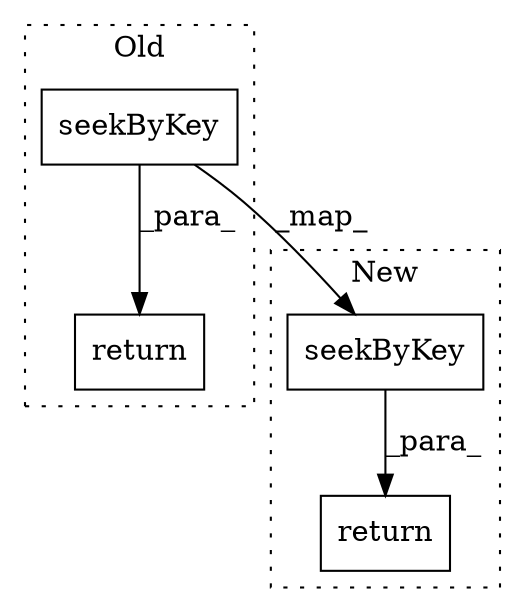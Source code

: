 digraph G {
subgraph cluster0 {
1 [label="seekByKey" a="32" s="6530,6554" l="10,1" shape="box"];
3 [label="return" a="41" s="6561" l="7" shape="box"];
label = "Old";
style="dotted";
}
subgraph cluster1 {
2 [label="seekByKey" a="32" s="6920,6959" l="10,1" shape="box"];
4 [label="return" a="41" s="6901" l="7" shape="box"];
label = "New";
style="dotted";
}
1 -> 3 [label="_para_"];
1 -> 2 [label="_map_"];
2 -> 4 [label="_para_"];
}